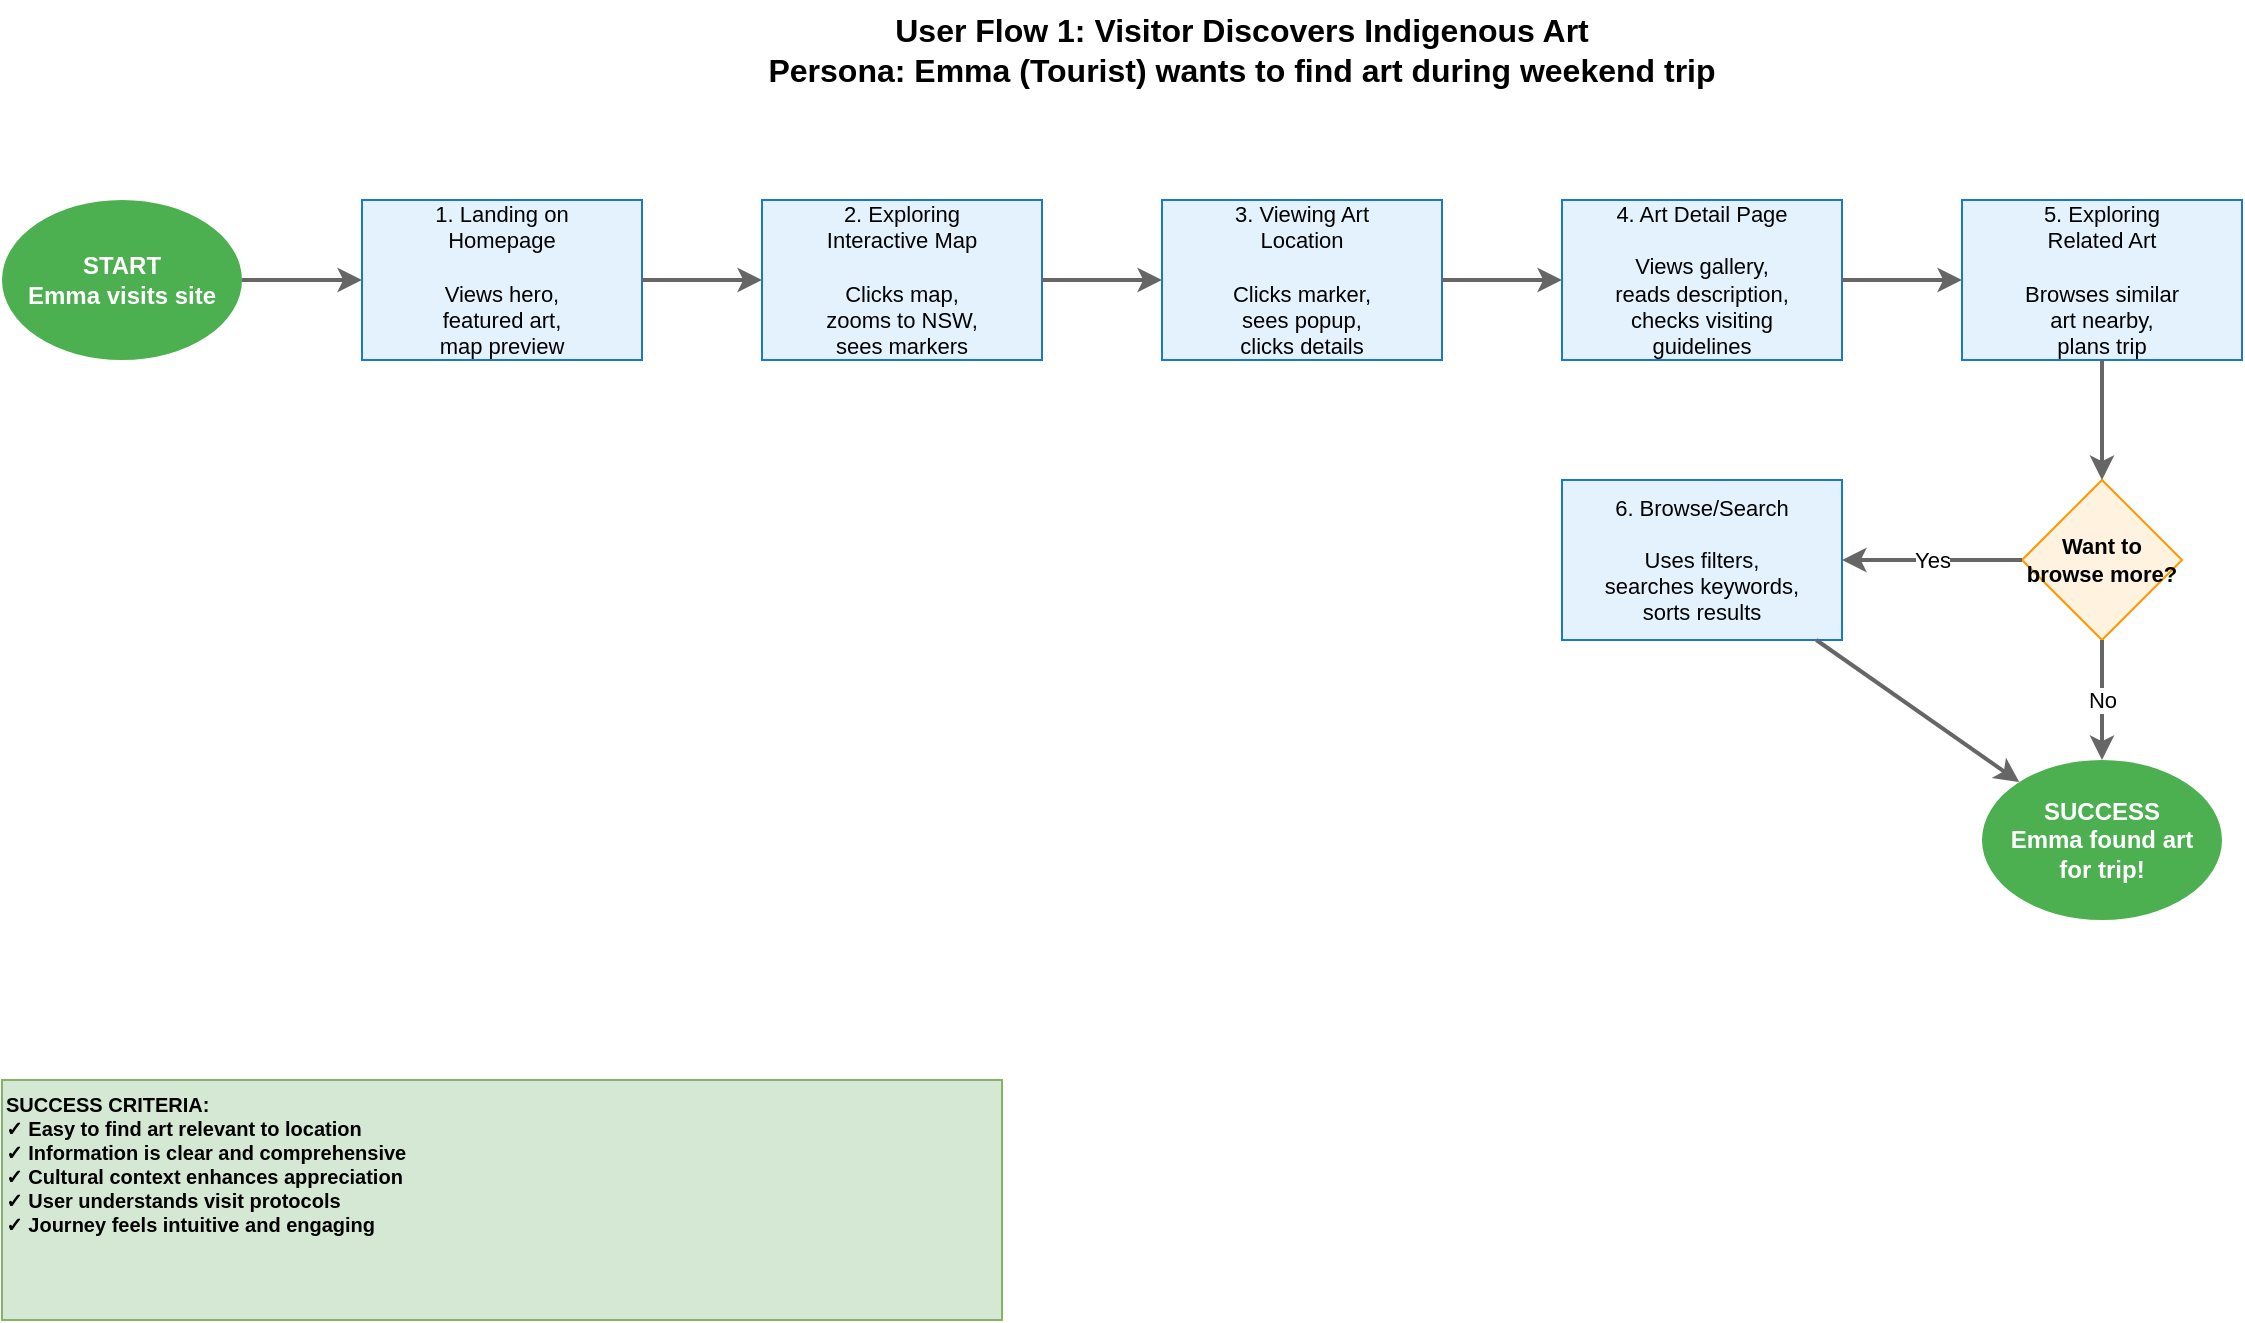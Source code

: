 <?xml version="1.0" encoding="UTF-8"?>
<mxfile>
  <diagram name="User Flow 1: Discover Art" id="flow1">
    <mxGraphModel dx="1434" dy="844" grid="1" gridSize="10" guides="1" tooltips="1" connect="1" arrows="1" fold="1" page="1" pageScale="1" pageWidth="1400" pageHeight="900">
      <root>
        <mxCell id="0"/>
        <mxCell id="1" parent="0"/>
        <mxCell id="title" value="User Flow 1: Visitor Discovers Indigenous Art&#xa;Persona: Emma (Tourist) wants to find art during weekend trip" style="text;html=1;strokeColor=none;fillColor=none;align=center;verticalAlign=middle;whiteSpace=wrap;rounded=0;fontSize=16;fontStyle=1" vertex="1" parent="1">
          <mxGeometry x="400" y="40" width="600" height="50" as="geometry"/>
        </mxCell>
        <mxCell id="start" value="START&#xa;Emma visits site" style="ellipse;whiteSpace=wrap;html=1;fillColor=#4caf50;strokeColor=none;fontColor=#ffffff;fontStyle=1;fontSize=12;" vertex="1" parent="1">
          <mxGeometry x="80" y="140" width="120" height="80" as="geometry"/>
        </mxCell>
        <mxCell id="step1" value="1. Landing on&#xa;Homepage&#xa;&#xa;Views hero,&#xa;featured art,&#xa;map preview" style="rounded=0;whiteSpace=wrap;html=1;fillColor=#e3f2fd;strokeColor=#1976d2;fontSize=11;" vertex="1" parent="1">
          <mxGeometry x="260" y="140" width="140" height="80" as="geometry"/>
        </mxCell>
        <mxCell id="step2" value="2. Exploring&#xa;Interactive Map&#xa;&#xa;Clicks map,&#xa;zooms to NSW,&#xa;sees markers" style="rounded=0;whiteSpace=wrap;html=1;fillColor=#e3f2fd;strokeColor=#1976d2;fontSize=11;" vertex="1" parent="1">
          <mxGeometry x="460" y="140" width="140" height="80" as="geometry"/>
        </mxCell>
        <mxCell id="step3" value="3. Viewing Art&#xa;Location&#xa;&#xa;Clicks marker,&#xa;sees popup,&#xa;clicks details" style="rounded=0;whiteSpace=wrap;html=1;fillColor=#e3f2fd;strokeColor=#1976d2;fontSize=11;" vertex="1" parent="1">
          <mxGeometry x="660" y="140" width="140" height="80" as="geometry"/>
        </mxCell>
        <mxCell id="step4" value="4. Art Detail Page&#xa;&#xa;Views gallery,&#xa;reads description,&#xa;checks visiting&#xa;guidelines" style="rounded=0;whiteSpace=wrap;html=1;fillColor=#e3f2fd;strokeColor=#1976d2;fontSize=11;" vertex="1" parent="1">
          <mxGeometry x="860" y="140" width="140" height="80" as="geometry"/>
        </mxCell>
        <mxCell id="step5" value="5. Exploring&#xa;Related Art&#xa;&#xa;Browses similar&#xa;art nearby,&#xa;plans trip" style="rounded=0;whiteSpace=wrap;html=1;fillColor=#e3f2fd;strokeColor=#1976d2;fontSize=11;" vertex="1" parent="1">
          <mxGeometry x="1060" y="140" width="140" height="80" as="geometry"/>
        </mxCell>
        <mxCell id="decision" value="Want to&#xa;browse more?" style="rhombus;whiteSpace=wrap;html=1;fillColor=#fff3e0;strokeColor=#ff9800;fontSize=11;fontStyle=1" vertex="1" parent="1">
          <mxGeometry x="1090" y="280" width="80" height="80" as="geometry"/>
        </mxCell>
        <mxCell id="step6" value="6. Browse/Search&#xa;&#xa;Uses filters,&#xa;searches keywords,&#xa;sorts results" style="rounded=0;whiteSpace=wrap;html=1;fillColor=#e3f2fd;strokeColor=#1976d2;fontSize=11;" vertex="1" parent="1">
          <mxGeometry x="860" y="280" width="140" height="80" as="geometry"/>
        </mxCell>
        <mxCell id="end" value="SUCCESS&#xa;Emma found art&#xa;for trip!" style="ellipse;whiteSpace=wrap;html=1;fillColor=#4caf50;strokeColor=none;fontColor=#ffffff;fontStyle=1;fontSize=12;" vertex="1" parent="1">
          <mxGeometry x="1070" y="420" width="120" height="80" as="geometry"/>
        </mxCell>
        <mxCell id="arrow1" value="" style="endArrow=classic;html=1;strokeWidth=2;strokeColor=#666666;" edge="1" parent="1" source="start" target="step1">
          <mxGeometry width="50" height="50" relative="1" as="geometry"/>
        </mxCell>
        <mxCell id="arrow2" value="" style="endArrow=classic;html=1;strokeWidth=2;strokeColor=#666666;" edge="1" parent="1" source="step1" target="step2">
          <mxGeometry width="50" height="50" relative="1" as="geometry"/>
        </mxCell>
        <mxCell id="arrow3" value="" style="endArrow=classic;html=1;strokeWidth=2;strokeColor=#666666;" edge="1" parent="1" source="step2" target="step3">
          <mxGeometry width="50" height="50" relative="1" as="geometry"/>
        </mxCell>
        <mxCell id="arrow4" value="" style="endArrow=classic;html=1;strokeWidth=2;strokeColor=#666666;" edge="1" parent="1" source="step3" target="step4">
          <mxGeometry width="50" height="50" relative="1" as="geometry"/>
        </mxCell>
        <mxCell id="arrow5" value="" style="endArrow=classic;html=1;strokeWidth=2;strokeColor=#666666;" edge="1" parent="1" source="step4" target="step5">
          <mxGeometry width="50" height="50" relative="1" as="geometry"/>
        </mxCell>
        <mxCell id="arrow6" value="" style="endArrow=classic;html=1;strokeWidth=2;strokeColor=#666666;" edge="1" parent="1" source="step5" target="decision">
          <mxGeometry width="50" height="50" relative="1" as="geometry"/>
        </mxCell>
        <mxCell id="arrow7" value="Yes" style="endArrow=classic;html=1;strokeWidth=2;strokeColor=#666666;" edge="1" parent="1" source="decision" target="step6">
          <mxGeometry width="50" height="50" relative="1" as="geometry"/>
        </mxCell>
        <mxCell id="arrow8" value="No" style="endArrow=classic;html=1;strokeWidth=2;strokeColor=#666666;" edge="1" parent="1" source="decision" target="end">
          <mxGeometry width="50" height="50" relative="1" as="geometry"/>
        </mxCell>
        <mxCell id="arrow9" value="" style="endArrow=classic;html=1;strokeWidth=2;strokeColor=#666666;" edge="1" parent="1" source="step6" target="end">
          <mxGeometry width="50" height="50" relative="1" as="geometry"/>
        </mxCell>
        <mxCell id="success-criteria" value="SUCCESS CRITERIA:&#xa;✓ Easy to find art relevant to location&#xa;✓ Information is clear and comprehensive&#xa;✓ Cultural context enhances appreciation&#xa;✓ User understands visit protocols&#xa;✓ Journey feels intuitive and engaging" style="rounded=0;whiteSpace=wrap;html=1;fillColor=#d5e8d4;strokeColor=#82b366;align=left;verticalAlign=top;fontSize=10;fontStyle=1" vertex="1" parent="1">
          <mxGeometry x="80" y="580" width="500" height="120" as="geometry"/>
        </mxCell>
      </root>
    </mxGraphModel>
  </diagram>
</mxfile>
